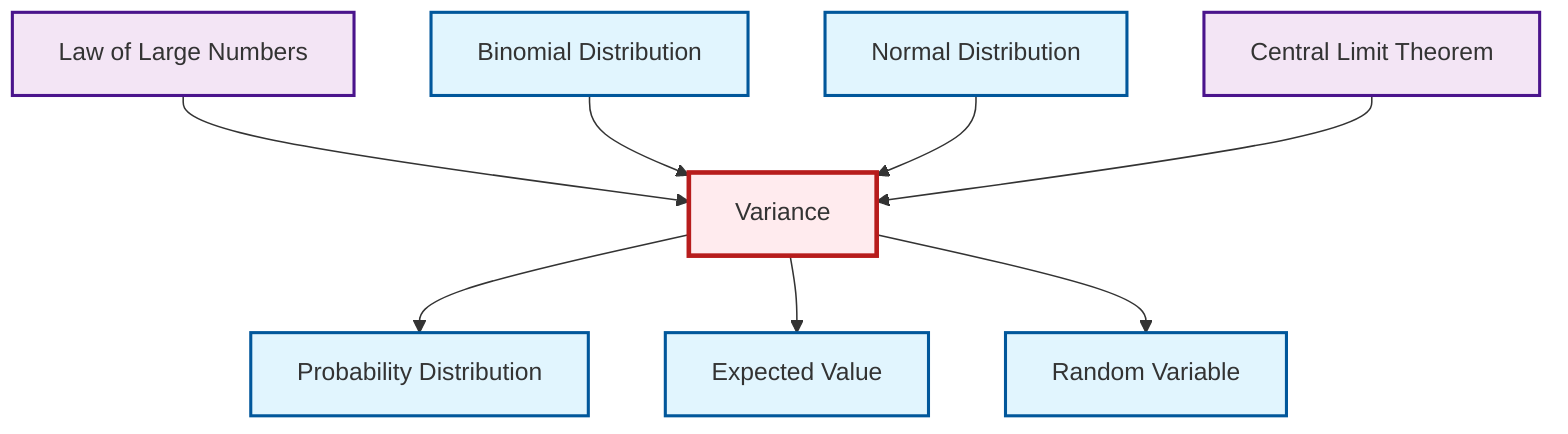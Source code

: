 graph TD
    classDef definition fill:#e1f5fe,stroke:#01579b,stroke-width:2px
    classDef theorem fill:#f3e5f5,stroke:#4a148c,stroke-width:2px
    classDef axiom fill:#fff3e0,stroke:#e65100,stroke-width:2px
    classDef example fill:#e8f5e9,stroke:#1b5e20,stroke-width:2px
    classDef current fill:#ffebee,stroke:#b71c1c,stroke-width:3px
    def-expectation["Expected Value"]:::definition
    thm-central-limit["Central Limit Theorem"]:::theorem
    def-variance["Variance"]:::definition
    def-random-variable["Random Variable"]:::definition
    def-normal-distribution["Normal Distribution"]:::definition
    def-probability-distribution["Probability Distribution"]:::definition
    thm-law-of-large-numbers["Law of Large Numbers"]:::theorem
    def-binomial-distribution["Binomial Distribution"]:::definition
    thm-law-of-large-numbers --> def-variance
    def-binomial-distribution --> def-variance
    def-normal-distribution --> def-variance
    thm-central-limit --> def-variance
    def-variance --> def-probability-distribution
    def-variance --> def-expectation
    def-variance --> def-random-variable
    class def-variance current